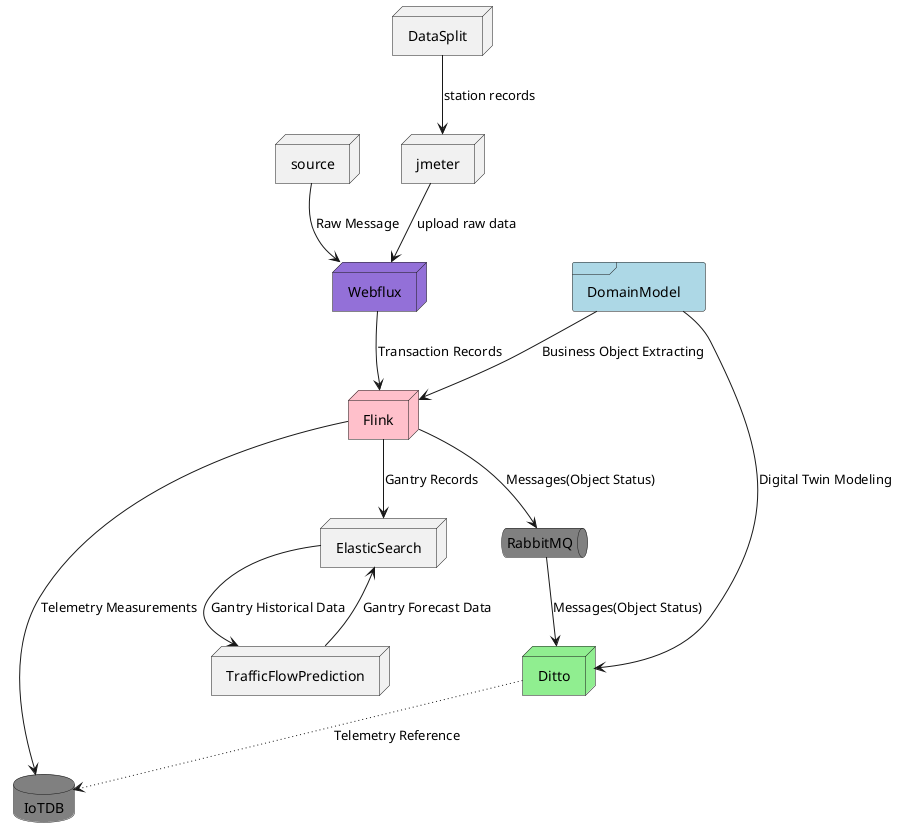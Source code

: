@startuml
' left to right direction
top to bottom direction

frame DomainModel #lightblue
node source
node jmeter
node DataSplit
node Webflux #mediumpurple

node Flink #pink
node ElasticSearch 
database IoTDB #grey
queue RabbitMQ #grey
node Ditto #lightgreen
node TrafficFlowPrediction

DomainModel -[plain]-> Flink   :Business Object Extracting
DomainModel --> Ditto   :Digital Twin Modeling
DataSplit --> jmeter    :station records
jmeter --> Webflux  :upload raw data

source --> Webflux      :Raw Message
Webflux --> Flink       :Transaction Records


Flink --> RabbitMQ      :Messages(Object Status)
Flink --> IoTDB         :Telemetry Measurements
Flink --> ElasticSearch :Gantry Records
ElasticSearch --> TrafficFlowPrediction :Gantry Historical Data
TrafficFlowPrediction -->ElasticSearch  :Gantry Forecast Data
RabbitMQ --> Ditto      :Messages(Object Status)
Ditto -[dotted]-> IoTDB :Telemetry Reference
@enduml

